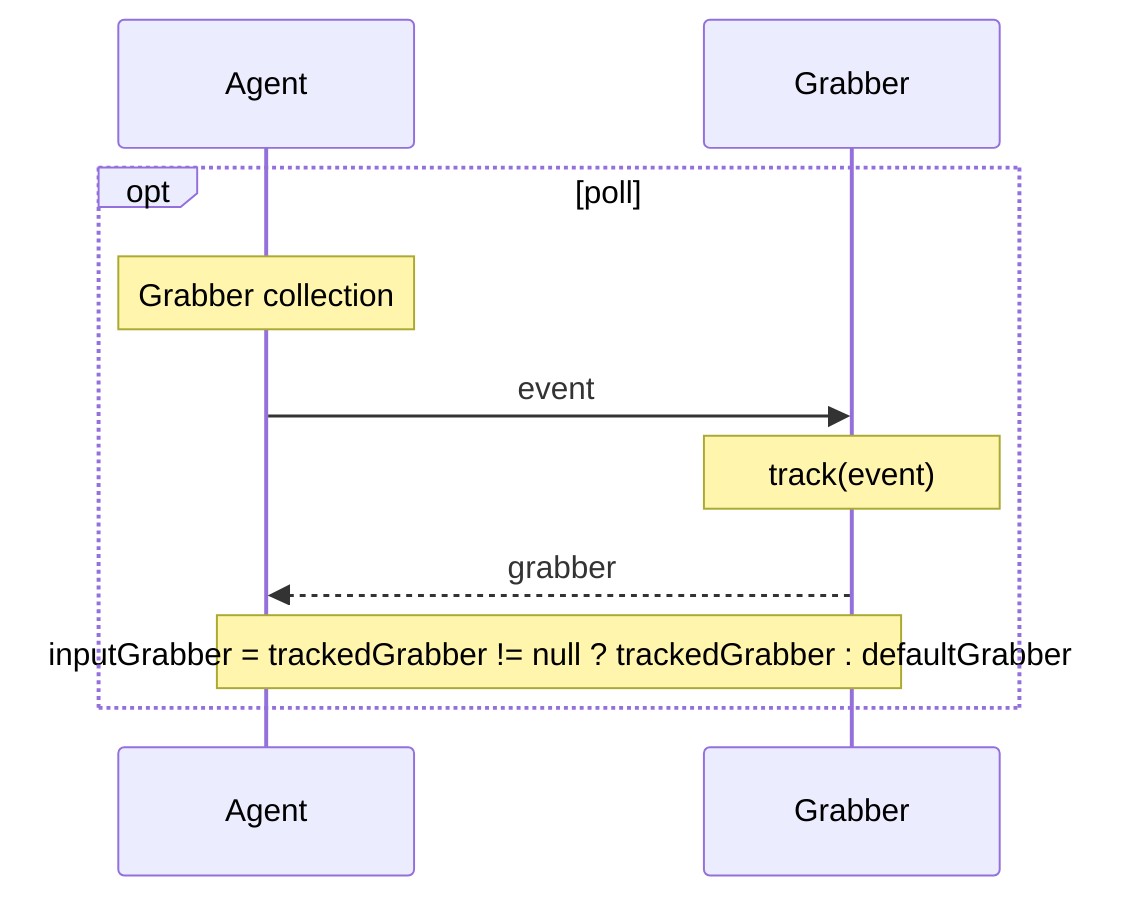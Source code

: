 sequenceDiagram
    opt poll
        Note over Agent: Grabber collection
        Agent->>Grabber: event
        %opt track
            Note over Grabber: track(event)
            Grabber-->>Agent: grabber
        %end
        Note over Agent,Grabber: inputGrabber = trackedGrabber != null ? trackedGrabber : defaultGrabber
    end